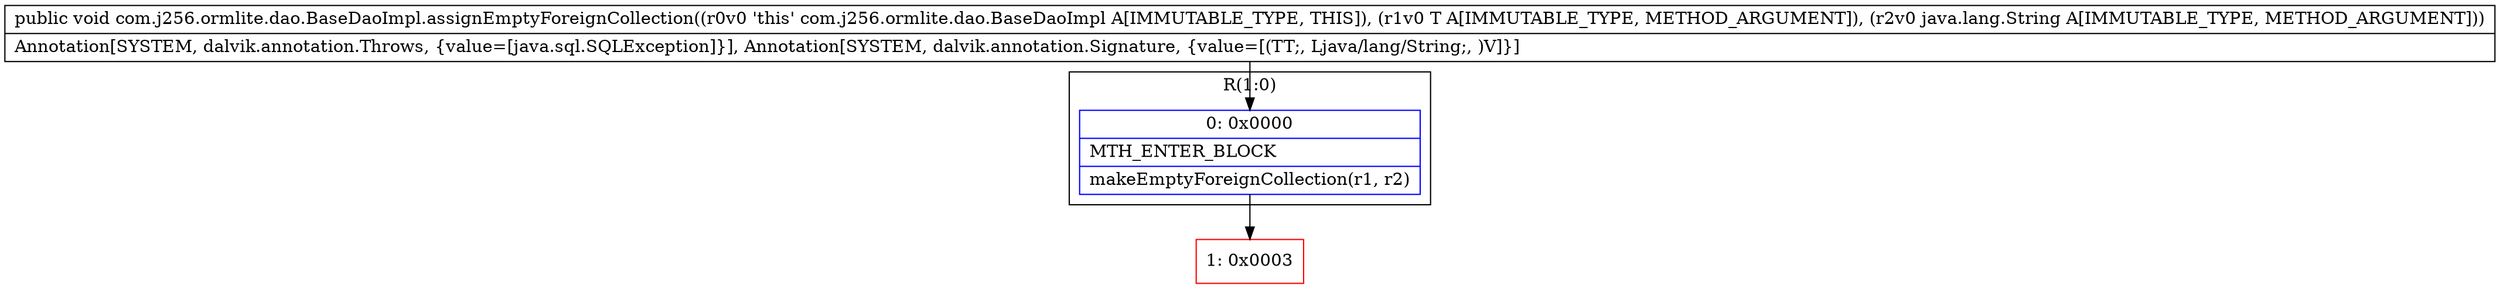 digraph "CFG forcom.j256.ormlite.dao.BaseDaoImpl.assignEmptyForeignCollection(Ljava\/lang\/Object;Ljava\/lang\/String;)V" {
subgraph cluster_Region_1999848272 {
label = "R(1:0)";
node [shape=record,color=blue];
Node_0 [shape=record,label="{0\:\ 0x0000|MTH_ENTER_BLOCK\l|makeEmptyForeignCollection(r1, r2)\l}"];
}
Node_1 [shape=record,color=red,label="{1\:\ 0x0003}"];
MethodNode[shape=record,label="{public void com.j256.ormlite.dao.BaseDaoImpl.assignEmptyForeignCollection((r0v0 'this' com.j256.ormlite.dao.BaseDaoImpl A[IMMUTABLE_TYPE, THIS]), (r1v0 T A[IMMUTABLE_TYPE, METHOD_ARGUMENT]), (r2v0 java.lang.String A[IMMUTABLE_TYPE, METHOD_ARGUMENT]))  | Annotation[SYSTEM, dalvik.annotation.Throws, \{value=[java.sql.SQLException]\}], Annotation[SYSTEM, dalvik.annotation.Signature, \{value=[(TT;, Ljava\/lang\/String;, )V]\}]\l}"];
MethodNode -> Node_0;
Node_0 -> Node_1;
}

